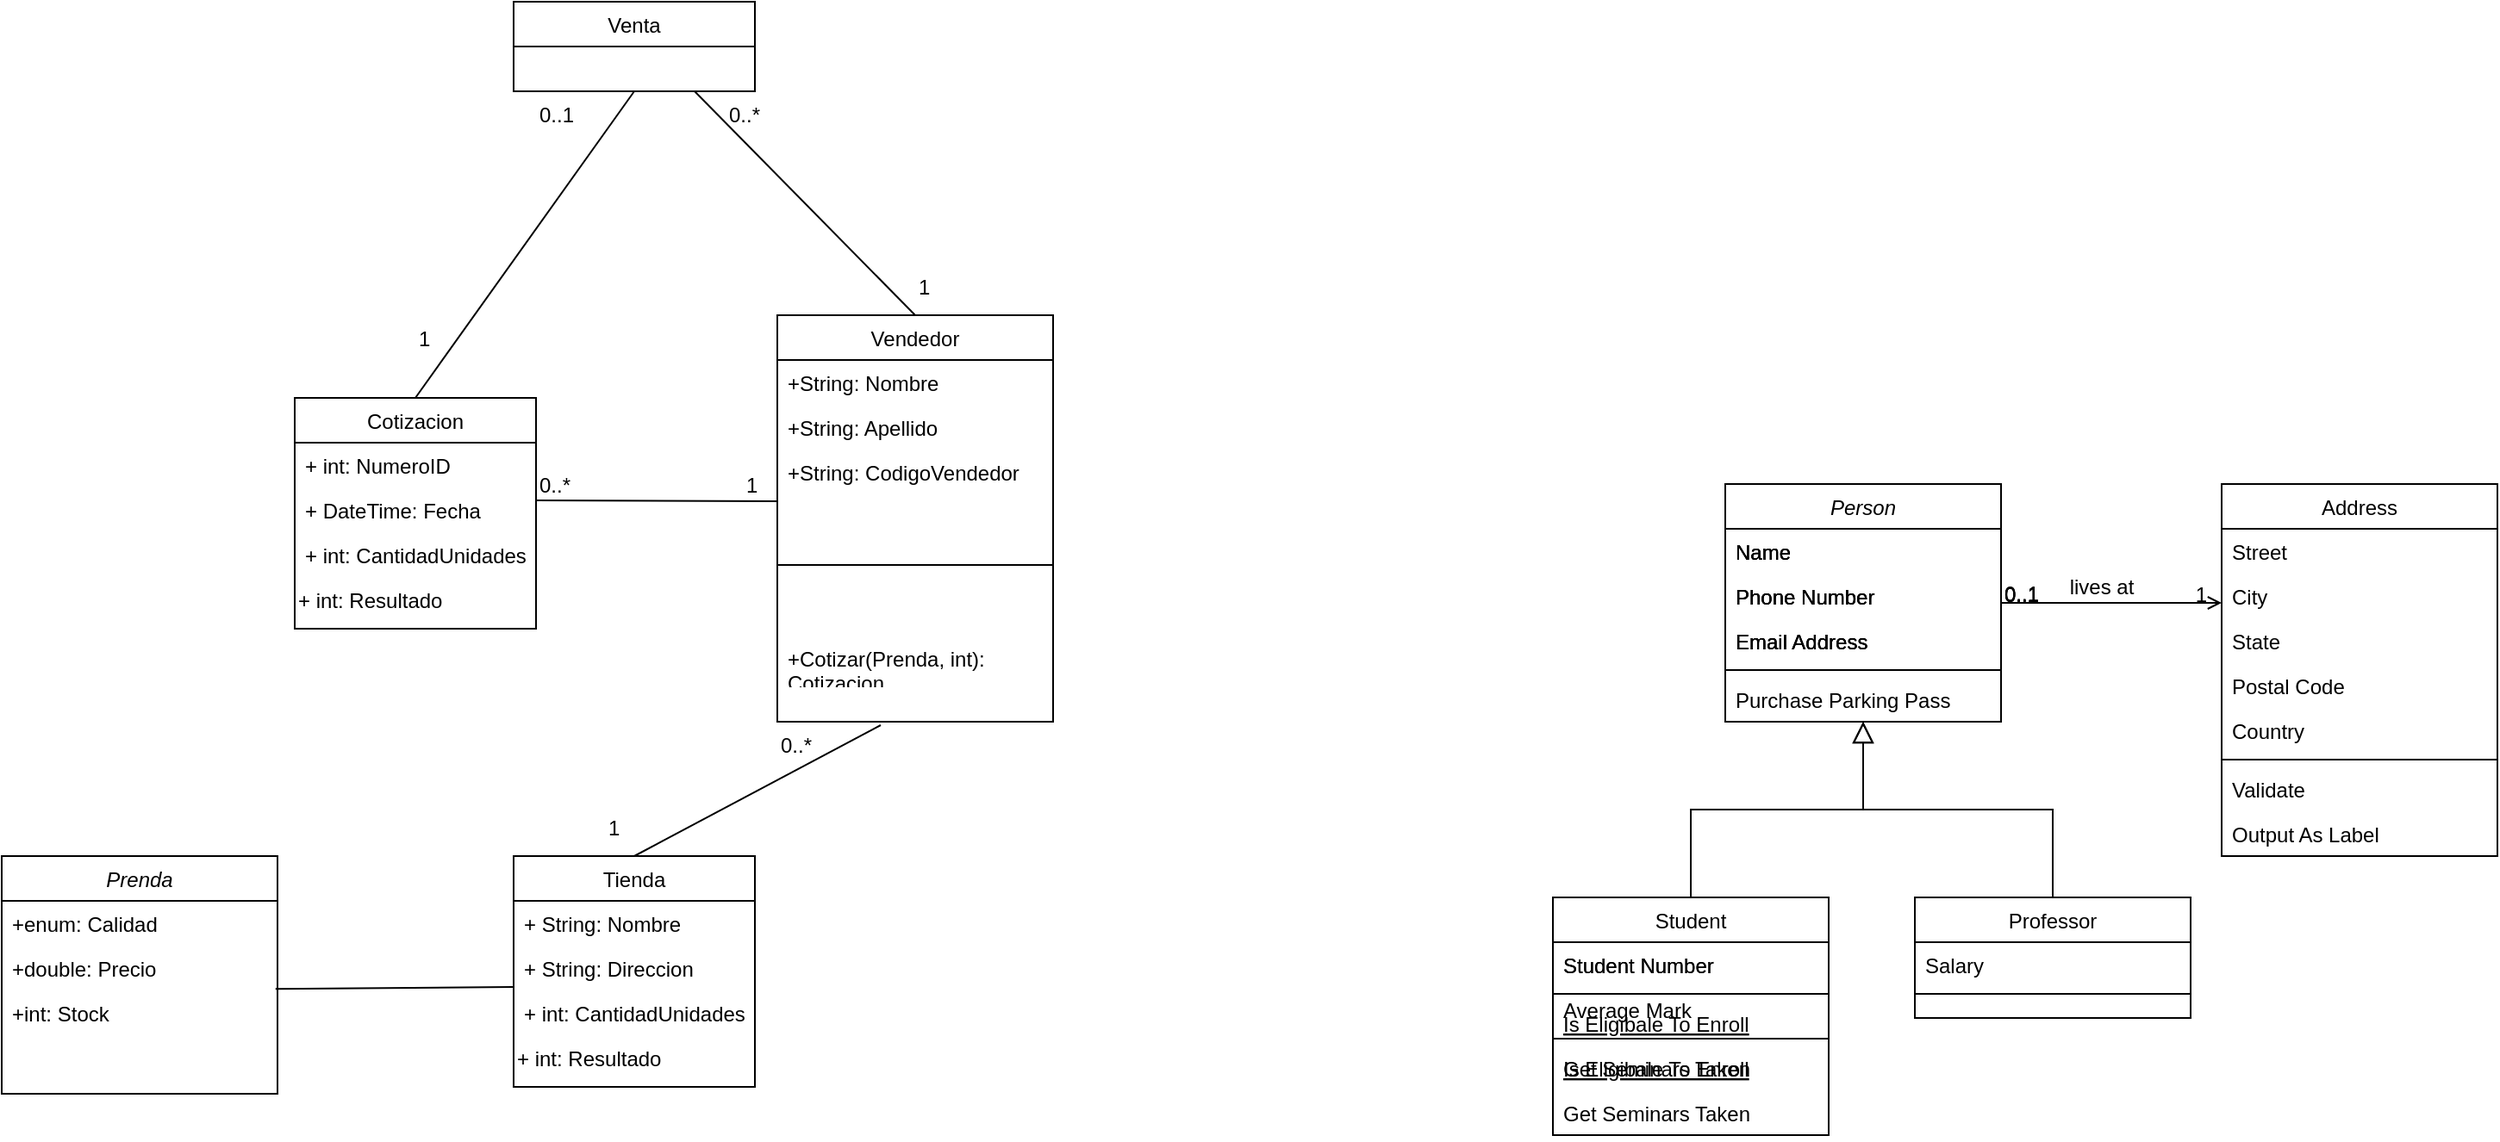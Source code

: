 <mxfile version="14.2.9" type="github">
  <diagram id="C5RBs43oDa-KdzZeNtuy" name="Page-1">
    <mxGraphModel dx="1674" dy="1668" grid="1" gridSize="10" guides="1" tooltips="1" connect="1" arrows="1" fold="1" page="1" pageScale="1" pageWidth="827" pageHeight="1169" math="0" shadow="0">
      <root>
        <mxCell id="WIyWlLk6GJQsqaUBKTNV-0" />
        <mxCell id="WIyWlLk6GJQsqaUBKTNV-1" parent="WIyWlLk6GJQsqaUBKTNV-0" />
        <mxCell id="zkfFHV4jXpPFQw0GAbJ--0" value="Person" style="swimlane;fontStyle=2;align=center;verticalAlign=top;childLayout=stackLayout;horizontal=1;startSize=26;horizontalStack=0;resizeParent=1;resizeLast=0;collapsible=1;marginBottom=0;rounded=0;shadow=0;strokeWidth=1;" parent="WIyWlLk6GJQsqaUBKTNV-1" vertex="1">
          <mxGeometry x="220" y="120" width="160" height="138" as="geometry">
            <mxRectangle x="230" y="140" width="160" height="26" as="alternateBounds" />
          </mxGeometry>
        </mxCell>
        <mxCell id="zkfFHV4jXpPFQw0GAbJ--1" value="Name" style="text;align=left;verticalAlign=top;spacingLeft=4;spacingRight=4;overflow=hidden;rotatable=0;points=[[0,0.5],[1,0.5]];portConstraint=eastwest;" parent="zkfFHV4jXpPFQw0GAbJ--0" vertex="1">
          <mxGeometry y="26" width="160" height="26" as="geometry" />
        </mxCell>
        <mxCell id="zkfFHV4jXpPFQw0GAbJ--2" value="Phone Number" style="text;align=left;verticalAlign=top;spacingLeft=4;spacingRight=4;overflow=hidden;rotatable=0;points=[[0,0.5],[1,0.5]];portConstraint=eastwest;rounded=0;shadow=0;html=0;" parent="zkfFHV4jXpPFQw0GAbJ--0" vertex="1">
          <mxGeometry y="52" width="160" height="26" as="geometry" />
        </mxCell>
        <mxCell id="zkfFHV4jXpPFQw0GAbJ--3" value="Email Address" style="text;align=left;verticalAlign=top;spacingLeft=4;spacingRight=4;overflow=hidden;rotatable=0;points=[[0,0.5],[1,0.5]];portConstraint=eastwest;rounded=0;shadow=0;html=0;" parent="zkfFHV4jXpPFQw0GAbJ--0" vertex="1">
          <mxGeometry y="78" width="160" height="26" as="geometry" />
        </mxCell>
        <mxCell id="zkfFHV4jXpPFQw0GAbJ--4" value="" style="line;html=1;strokeWidth=1;align=left;verticalAlign=middle;spacingTop=-1;spacingLeft=3;spacingRight=3;rotatable=0;labelPosition=right;points=[];portConstraint=eastwest;" parent="zkfFHV4jXpPFQw0GAbJ--0" vertex="1">
          <mxGeometry y="104" width="160" height="8" as="geometry" />
        </mxCell>
        <mxCell id="zkfFHV4jXpPFQw0GAbJ--5" value="Purchase Parking Pass" style="text;align=left;verticalAlign=top;spacingLeft=4;spacingRight=4;overflow=hidden;rotatable=0;points=[[0,0.5],[1,0.5]];portConstraint=eastwest;" parent="zkfFHV4jXpPFQw0GAbJ--0" vertex="1">
          <mxGeometry y="112" width="160" height="26" as="geometry" />
        </mxCell>
        <mxCell id="zkfFHV4jXpPFQw0GAbJ--6" value="Student" style="swimlane;fontStyle=0;align=center;verticalAlign=top;childLayout=stackLayout;horizontal=1;startSize=26;horizontalStack=0;resizeParent=1;resizeLast=0;collapsible=1;marginBottom=0;rounded=0;shadow=0;strokeWidth=1;" parent="WIyWlLk6GJQsqaUBKTNV-1" vertex="1">
          <mxGeometry x="120" y="360" width="160" height="138" as="geometry">
            <mxRectangle x="130" y="380" width="160" height="26" as="alternateBounds" />
          </mxGeometry>
        </mxCell>
        <mxCell id="zkfFHV4jXpPFQw0GAbJ--7" value="Student Number" style="text;align=left;verticalAlign=top;spacingLeft=4;spacingRight=4;overflow=hidden;rotatable=0;points=[[0,0.5],[1,0.5]];portConstraint=eastwest;" parent="zkfFHV4jXpPFQw0GAbJ--6" vertex="1">
          <mxGeometry y="26" width="160" height="26" as="geometry" />
        </mxCell>
        <mxCell id="zkfFHV4jXpPFQw0GAbJ--9" value="" style="line;html=1;strokeWidth=1;align=left;verticalAlign=middle;spacingTop=-1;spacingLeft=3;spacingRight=3;rotatable=0;labelPosition=right;points=[];portConstraint=eastwest;" parent="zkfFHV4jXpPFQw0GAbJ--6" vertex="1">
          <mxGeometry y="52" width="160" height="8" as="geometry" />
        </mxCell>
        <mxCell id="zkfFHV4jXpPFQw0GAbJ--10" value="Is Eligibale To Enroll" style="text;align=left;verticalAlign=top;spacingLeft=4;spacingRight=4;overflow=hidden;rotatable=0;points=[[0,0.5],[1,0.5]];portConstraint=eastwest;fontStyle=4" parent="zkfFHV4jXpPFQw0GAbJ--6" vertex="1">
          <mxGeometry y="60" width="160" height="26" as="geometry" />
        </mxCell>
        <mxCell id="zkfFHV4jXpPFQw0GAbJ--11" value="Get Seminars Taken" style="text;align=left;verticalAlign=top;spacingLeft=4;spacingRight=4;overflow=hidden;rotatable=0;points=[[0,0.5],[1,0.5]];portConstraint=eastwest;" parent="zkfFHV4jXpPFQw0GAbJ--6" vertex="1">
          <mxGeometry y="86" width="160" height="26" as="geometry" />
        </mxCell>
        <mxCell id="zkfFHV4jXpPFQw0GAbJ--12" value="" style="endArrow=block;endSize=10;endFill=0;shadow=0;strokeWidth=1;rounded=0;edgeStyle=elbowEdgeStyle;elbow=vertical;" parent="WIyWlLk6GJQsqaUBKTNV-1" source="zkfFHV4jXpPFQw0GAbJ--6" target="zkfFHV4jXpPFQw0GAbJ--0" edge="1">
          <mxGeometry width="160" relative="1" as="geometry">
            <mxPoint x="200" y="203" as="sourcePoint" />
            <mxPoint x="200" y="203" as="targetPoint" />
          </mxGeometry>
        </mxCell>
        <mxCell id="zkfFHV4jXpPFQw0GAbJ--13" value="Professor" style="swimlane;fontStyle=0;align=center;verticalAlign=top;childLayout=stackLayout;horizontal=1;startSize=26;horizontalStack=0;resizeParent=1;resizeLast=0;collapsible=1;marginBottom=0;rounded=0;shadow=0;strokeWidth=1;" parent="WIyWlLk6GJQsqaUBKTNV-1" vertex="1">
          <mxGeometry x="330" y="360" width="160" height="70" as="geometry">
            <mxRectangle x="340" y="380" width="170" height="26" as="alternateBounds" />
          </mxGeometry>
        </mxCell>
        <mxCell id="zkfFHV4jXpPFQw0GAbJ--14" value="Salary" style="text;align=left;verticalAlign=top;spacingLeft=4;spacingRight=4;overflow=hidden;rotatable=0;points=[[0,0.5],[1,0.5]];portConstraint=eastwest;" parent="zkfFHV4jXpPFQw0GAbJ--13" vertex="1">
          <mxGeometry y="26" width="160" height="26" as="geometry" />
        </mxCell>
        <mxCell id="zkfFHV4jXpPFQw0GAbJ--15" value="" style="line;html=1;strokeWidth=1;align=left;verticalAlign=middle;spacingTop=-1;spacingLeft=3;spacingRight=3;rotatable=0;labelPosition=right;points=[];portConstraint=eastwest;" parent="zkfFHV4jXpPFQw0GAbJ--13" vertex="1">
          <mxGeometry y="52" width="160" height="8" as="geometry" />
        </mxCell>
        <mxCell id="zkfFHV4jXpPFQw0GAbJ--16" value="" style="endArrow=block;endSize=10;endFill=0;shadow=0;strokeWidth=1;rounded=0;edgeStyle=elbowEdgeStyle;elbow=vertical;" parent="WIyWlLk6GJQsqaUBKTNV-1" source="zkfFHV4jXpPFQw0GAbJ--13" target="zkfFHV4jXpPFQw0GAbJ--0" edge="1">
          <mxGeometry width="160" relative="1" as="geometry">
            <mxPoint x="210" y="373" as="sourcePoint" />
            <mxPoint x="310" y="271" as="targetPoint" />
          </mxGeometry>
        </mxCell>
        <mxCell id="zkfFHV4jXpPFQw0GAbJ--17" value="Address" style="swimlane;fontStyle=0;align=center;verticalAlign=top;childLayout=stackLayout;horizontal=1;startSize=26;horizontalStack=0;resizeParent=1;resizeLast=0;collapsible=1;marginBottom=0;rounded=0;shadow=0;strokeWidth=1;" parent="WIyWlLk6GJQsqaUBKTNV-1" vertex="1">
          <mxGeometry x="508" y="120" width="160" height="216" as="geometry">
            <mxRectangle x="550" y="140" width="160" height="26" as="alternateBounds" />
          </mxGeometry>
        </mxCell>
        <mxCell id="zkfFHV4jXpPFQw0GAbJ--18" value="Street" style="text;align=left;verticalAlign=top;spacingLeft=4;spacingRight=4;overflow=hidden;rotatable=0;points=[[0,0.5],[1,0.5]];portConstraint=eastwest;" parent="zkfFHV4jXpPFQw0GAbJ--17" vertex="1">
          <mxGeometry y="26" width="160" height="26" as="geometry" />
        </mxCell>
        <mxCell id="zkfFHV4jXpPFQw0GAbJ--19" value="City" style="text;align=left;verticalAlign=top;spacingLeft=4;spacingRight=4;overflow=hidden;rotatable=0;points=[[0,0.5],[1,0.5]];portConstraint=eastwest;rounded=0;shadow=0;html=0;" parent="zkfFHV4jXpPFQw0GAbJ--17" vertex="1">
          <mxGeometry y="52" width="160" height="26" as="geometry" />
        </mxCell>
        <mxCell id="zkfFHV4jXpPFQw0GAbJ--20" value="State" style="text;align=left;verticalAlign=top;spacingLeft=4;spacingRight=4;overflow=hidden;rotatable=0;points=[[0,0.5],[1,0.5]];portConstraint=eastwest;rounded=0;shadow=0;html=0;" parent="zkfFHV4jXpPFQw0GAbJ--17" vertex="1">
          <mxGeometry y="78" width="160" height="26" as="geometry" />
        </mxCell>
        <mxCell id="zkfFHV4jXpPFQw0GAbJ--21" value="Postal Code" style="text;align=left;verticalAlign=top;spacingLeft=4;spacingRight=4;overflow=hidden;rotatable=0;points=[[0,0.5],[1,0.5]];portConstraint=eastwest;rounded=0;shadow=0;html=0;" parent="zkfFHV4jXpPFQw0GAbJ--17" vertex="1">
          <mxGeometry y="104" width="160" height="26" as="geometry" />
        </mxCell>
        <mxCell id="zkfFHV4jXpPFQw0GAbJ--22" value="Country" style="text;align=left;verticalAlign=top;spacingLeft=4;spacingRight=4;overflow=hidden;rotatable=0;points=[[0,0.5],[1,0.5]];portConstraint=eastwest;rounded=0;shadow=0;html=0;" parent="zkfFHV4jXpPFQw0GAbJ--17" vertex="1">
          <mxGeometry y="130" width="160" height="26" as="geometry" />
        </mxCell>
        <mxCell id="zkfFHV4jXpPFQw0GAbJ--23" value="" style="line;html=1;strokeWidth=1;align=left;verticalAlign=middle;spacingTop=-1;spacingLeft=3;spacingRight=3;rotatable=0;labelPosition=right;points=[];portConstraint=eastwest;" parent="zkfFHV4jXpPFQw0GAbJ--17" vertex="1">
          <mxGeometry y="156" width="160" height="8" as="geometry" />
        </mxCell>
        <mxCell id="zkfFHV4jXpPFQw0GAbJ--24" value="Validate" style="text;align=left;verticalAlign=top;spacingLeft=4;spacingRight=4;overflow=hidden;rotatable=0;points=[[0,0.5],[1,0.5]];portConstraint=eastwest;" parent="zkfFHV4jXpPFQw0GAbJ--17" vertex="1">
          <mxGeometry y="164" width="160" height="26" as="geometry" />
        </mxCell>
        <mxCell id="zkfFHV4jXpPFQw0GAbJ--25" value="Output As Label" style="text;align=left;verticalAlign=top;spacingLeft=4;spacingRight=4;overflow=hidden;rotatable=0;points=[[0,0.5],[1,0.5]];portConstraint=eastwest;" parent="zkfFHV4jXpPFQw0GAbJ--17" vertex="1">
          <mxGeometry y="190" width="160" height="26" as="geometry" />
        </mxCell>
        <mxCell id="zkfFHV4jXpPFQw0GAbJ--26" value="" style="endArrow=open;shadow=0;strokeWidth=1;rounded=0;endFill=1;edgeStyle=elbowEdgeStyle;elbow=vertical;" parent="WIyWlLk6GJQsqaUBKTNV-1" source="zkfFHV4jXpPFQw0GAbJ--0" target="zkfFHV4jXpPFQw0GAbJ--17" edge="1">
          <mxGeometry x="0.5" y="41" relative="1" as="geometry">
            <mxPoint x="380" y="192" as="sourcePoint" />
            <mxPoint x="540" y="192" as="targetPoint" />
            <mxPoint x="-40" y="32" as="offset" />
          </mxGeometry>
        </mxCell>
        <mxCell id="zkfFHV4jXpPFQw0GAbJ--27" value="0..1" style="resizable=0;align=left;verticalAlign=bottom;labelBackgroundColor=none;fontSize=12;" parent="zkfFHV4jXpPFQw0GAbJ--26" connectable="0" vertex="1">
          <mxGeometry x="-1" relative="1" as="geometry">
            <mxPoint y="4" as="offset" />
          </mxGeometry>
        </mxCell>
        <mxCell id="zkfFHV4jXpPFQw0GAbJ--28" value="1" style="resizable=0;align=right;verticalAlign=bottom;labelBackgroundColor=none;fontSize=12;" parent="zkfFHV4jXpPFQw0GAbJ--26" connectable="0" vertex="1">
          <mxGeometry x="1" relative="1" as="geometry">
            <mxPoint x="-7" y="4" as="offset" />
          </mxGeometry>
        </mxCell>
        <mxCell id="zkfFHV4jXpPFQw0GAbJ--29" value="lives at" style="text;html=1;resizable=0;points=[];;align=center;verticalAlign=middle;labelBackgroundColor=none;rounded=0;shadow=0;strokeWidth=1;fontSize=12;" parent="zkfFHV4jXpPFQw0GAbJ--26" vertex="1" connectable="0">
          <mxGeometry x="0.5" y="49" relative="1" as="geometry">
            <mxPoint x="-38" y="40" as="offset" />
          </mxGeometry>
        </mxCell>
        <mxCell id="Ln-clQhh4f39jq3HoBxV-1" value="Prenda" style="swimlane;fontStyle=2;align=center;verticalAlign=top;childLayout=stackLayout;horizontal=1;startSize=26;horizontalStack=0;resizeParent=1;resizeLast=0;collapsible=1;marginBottom=0;rounded=0;shadow=0;strokeWidth=1;" vertex="1" parent="WIyWlLk6GJQsqaUBKTNV-1">
          <mxGeometry x="-780" y="336" width="160" height="138" as="geometry">
            <mxRectangle x="230" y="140" width="160" height="26" as="alternateBounds" />
          </mxGeometry>
        </mxCell>
        <mxCell id="Ln-clQhh4f39jq3HoBxV-2" value="+enum: Calidad" style="text;align=left;verticalAlign=top;spacingLeft=4;spacingRight=4;overflow=hidden;rotatable=0;points=[[0,0.5],[1,0.5]];portConstraint=eastwest;" vertex="1" parent="Ln-clQhh4f39jq3HoBxV-1">
          <mxGeometry y="26" width="160" height="26" as="geometry" />
        </mxCell>
        <mxCell id="Ln-clQhh4f39jq3HoBxV-3" value="+double: Precio" style="text;align=left;verticalAlign=top;spacingLeft=4;spacingRight=4;overflow=hidden;rotatable=0;points=[[0,0.5],[1,0.5]];portConstraint=eastwest;rounded=0;shadow=0;html=0;" vertex="1" parent="Ln-clQhh4f39jq3HoBxV-1">
          <mxGeometry y="52" width="160" height="26" as="geometry" />
        </mxCell>
        <mxCell id="Ln-clQhh4f39jq3HoBxV-4" value="+int: Stock" style="text;align=left;verticalAlign=top;spacingLeft=4;spacingRight=4;overflow=hidden;rotatable=0;points=[[0,0.5],[1,0.5]];portConstraint=eastwest;rounded=0;shadow=0;html=0;" vertex="1" parent="Ln-clQhh4f39jq3HoBxV-1">
          <mxGeometry y="78" width="160" height="26" as="geometry" />
        </mxCell>
        <mxCell id="Ln-clQhh4f39jq3HoBxV-7" value="0..1" style="resizable=0;align=left;verticalAlign=bottom;labelBackgroundColor=none;fontSize=12;" connectable="0" vertex="1" parent="WIyWlLk6GJQsqaUBKTNV-1">
          <mxGeometry x="380" y="193" as="geometry" />
        </mxCell>
        <mxCell id="Ln-clQhh4f39jq3HoBxV-15" value="Student" style="swimlane;fontStyle=0;align=center;verticalAlign=top;childLayout=stackLayout;horizontal=1;startSize=26;horizontalStack=0;resizeParent=1;resizeLast=0;collapsible=1;marginBottom=0;rounded=0;shadow=0;strokeWidth=1;" vertex="1" parent="WIyWlLk6GJQsqaUBKTNV-1">
          <mxGeometry x="120" y="360" width="160" height="138" as="geometry">
            <mxRectangle x="130" y="380" width="160" height="26" as="alternateBounds" />
          </mxGeometry>
        </mxCell>
        <mxCell id="Ln-clQhh4f39jq3HoBxV-16" value="Student Number" style="text;align=left;verticalAlign=top;spacingLeft=4;spacingRight=4;overflow=hidden;rotatable=0;points=[[0,0.5],[1,0.5]];portConstraint=eastwest;" vertex="1" parent="Ln-clQhh4f39jq3HoBxV-15">
          <mxGeometry y="26" width="160" height="26" as="geometry" />
        </mxCell>
        <mxCell id="Ln-clQhh4f39jq3HoBxV-17" value="Average Mark" style="text;align=left;verticalAlign=top;spacingLeft=4;spacingRight=4;overflow=hidden;rotatable=0;points=[[0,0.5],[1,0.5]];portConstraint=eastwest;rounded=0;shadow=0;html=0;" vertex="1" parent="Ln-clQhh4f39jq3HoBxV-15">
          <mxGeometry y="52" width="160" height="26" as="geometry" />
        </mxCell>
        <mxCell id="Ln-clQhh4f39jq3HoBxV-18" value="" style="line;html=1;strokeWidth=1;align=left;verticalAlign=middle;spacingTop=-1;spacingLeft=3;spacingRight=3;rotatable=0;labelPosition=right;points=[];portConstraint=eastwest;" vertex="1" parent="Ln-clQhh4f39jq3HoBxV-15">
          <mxGeometry y="78" width="160" height="8" as="geometry" />
        </mxCell>
        <mxCell id="Ln-clQhh4f39jq3HoBxV-19" value="Is Eligibale To Enroll" style="text;align=left;verticalAlign=top;spacingLeft=4;spacingRight=4;overflow=hidden;rotatable=0;points=[[0,0.5],[1,0.5]];portConstraint=eastwest;fontStyle=4" vertex="1" parent="Ln-clQhh4f39jq3HoBxV-15">
          <mxGeometry y="86" width="160" height="26" as="geometry" />
        </mxCell>
        <mxCell id="Ln-clQhh4f39jq3HoBxV-20" value="Get Seminars Taken" style="text;align=left;verticalAlign=top;spacingLeft=4;spacingRight=4;overflow=hidden;rotatable=0;points=[[0,0.5],[1,0.5]];portConstraint=eastwest;" vertex="1" parent="Ln-clQhh4f39jq3HoBxV-15">
          <mxGeometry y="112" width="160" height="26" as="geometry" />
        </mxCell>
        <mxCell id="Ln-clQhh4f39jq3HoBxV-21" value="Vendedor" style="swimlane;fontStyle=0;align=center;verticalAlign=top;childLayout=stackLayout;horizontal=1;startSize=26;horizontalStack=0;resizeParent=1;resizeLast=0;collapsible=1;marginBottom=0;rounded=0;shadow=0;strokeWidth=1;" vertex="1" parent="WIyWlLk6GJQsqaUBKTNV-1">
          <mxGeometry x="-330" y="22" width="160" height="236" as="geometry">
            <mxRectangle x="-320" y="-40" width="160" height="26" as="alternateBounds" />
          </mxGeometry>
        </mxCell>
        <mxCell id="Ln-clQhh4f39jq3HoBxV-22" value="+String: Nombre" style="text;align=left;verticalAlign=top;spacingLeft=4;spacingRight=4;overflow=hidden;rotatable=0;points=[[0,0.5],[1,0.5]];portConstraint=eastwest;" vertex="1" parent="Ln-clQhh4f39jq3HoBxV-21">
          <mxGeometry y="26" width="160" height="26" as="geometry" />
        </mxCell>
        <mxCell id="Ln-clQhh4f39jq3HoBxV-23" value="+String: Apellido" style="text;align=left;verticalAlign=top;spacingLeft=4;spacingRight=4;overflow=hidden;rotatable=0;points=[[0,0.5],[1,0.5]];portConstraint=eastwest;rounded=0;shadow=0;html=0;" vertex="1" parent="Ln-clQhh4f39jq3HoBxV-21">
          <mxGeometry y="52" width="160" height="26" as="geometry" />
        </mxCell>
        <mxCell id="Ln-clQhh4f39jq3HoBxV-32" value="+String: CodigoVendedor" style="text;align=left;verticalAlign=top;spacingLeft=4;spacingRight=4;overflow=hidden;rotatable=0;points=[[0,0.5],[1,0.5]];portConstraint=eastwest;rounded=0;shadow=0;html=0;" vertex="1" parent="Ln-clQhh4f39jq3HoBxV-21">
          <mxGeometry y="78" width="160" height="26" as="geometry" />
        </mxCell>
        <mxCell id="Ln-clQhh4f39jq3HoBxV-24" value="" style="line;html=1;strokeWidth=1;align=left;verticalAlign=middle;spacingTop=-1;spacingLeft=3;spacingRight=3;rotatable=0;labelPosition=right;points=[];portConstraint=eastwest;" vertex="1" parent="Ln-clQhh4f39jq3HoBxV-21">
          <mxGeometry y="104" width="160" height="82" as="geometry" />
        </mxCell>
        <mxCell id="Ln-clQhh4f39jq3HoBxV-57" value="+Cotizar(Prenda, int):&#xa; Cotizacion" style="text;align=left;verticalAlign=top;spacingLeft=4;spacingRight=4;overflow=hidden;rotatable=0;points=[[0,0.5],[1,0.5]];portConstraint=eastwest;rounded=0;shadow=0;html=0;" vertex="1" parent="Ln-clQhh4f39jq3HoBxV-21">
          <mxGeometry y="186" width="160" height="26" as="geometry" />
        </mxCell>
        <mxCell id="Ln-clQhh4f39jq3HoBxV-27" value="Cotizacion" style="swimlane;fontStyle=0;childLayout=stackLayout;horizontal=1;startSize=26;fillColor=none;horizontalStack=0;resizeParent=1;resizeParentMax=0;resizeLast=0;collapsible=1;marginBottom=0;" vertex="1" parent="WIyWlLk6GJQsqaUBKTNV-1">
          <mxGeometry x="-610" y="70" width="140" height="134" as="geometry" />
        </mxCell>
        <mxCell id="Ln-clQhh4f39jq3HoBxV-28" value="+ int: NumeroID" style="text;strokeColor=none;fillColor=none;align=left;verticalAlign=top;spacingLeft=4;spacingRight=4;overflow=hidden;rotatable=0;points=[[0,0.5],[1,0.5]];portConstraint=eastwest;" vertex="1" parent="Ln-clQhh4f39jq3HoBxV-27">
          <mxGeometry y="26" width="140" height="26" as="geometry" />
        </mxCell>
        <mxCell id="Ln-clQhh4f39jq3HoBxV-29" value="+ DateTime: Fecha" style="text;strokeColor=none;fillColor=none;align=left;verticalAlign=top;spacingLeft=4;spacingRight=4;overflow=hidden;rotatable=0;points=[[0,0.5],[1,0.5]];portConstraint=eastwest;" vertex="1" parent="Ln-clQhh4f39jq3HoBxV-27">
          <mxGeometry y="52" width="140" height="26" as="geometry" />
        </mxCell>
        <mxCell id="Ln-clQhh4f39jq3HoBxV-30" value="+ int: CantidadUnidades" style="text;strokeColor=none;fillColor=none;align=left;verticalAlign=top;spacingLeft=4;spacingRight=4;overflow=hidden;rotatable=0;points=[[0,0.5],[1,0.5]];portConstraint=eastwest;" vertex="1" parent="Ln-clQhh4f39jq3HoBxV-27">
          <mxGeometry y="78" width="140" height="26" as="geometry" />
        </mxCell>
        <mxCell id="Ln-clQhh4f39jq3HoBxV-37" value="+ int: Resultado" style="text;whiteSpace=wrap;html=1;" vertex="1" parent="Ln-clQhh4f39jq3HoBxV-27">
          <mxGeometry y="104" width="140" height="30" as="geometry" />
        </mxCell>
        <mxCell id="Ln-clQhh4f39jq3HoBxV-35" value="0..*" style="text;whiteSpace=wrap;html=1;" vertex="1" parent="WIyWlLk6GJQsqaUBKTNV-1">
          <mxGeometry x="-470" y="107" width="50" height="30" as="geometry" />
        </mxCell>
        <mxCell id="Ln-clQhh4f39jq3HoBxV-36" value="1" style="text;whiteSpace=wrap;html=1;" vertex="1" parent="WIyWlLk6GJQsqaUBKTNV-1">
          <mxGeometry x="-350" y="107" width="50" height="30" as="geometry" />
        </mxCell>
        <mxCell id="Ln-clQhh4f39jq3HoBxV-38" value="Venta" style="swimlane;fontStyle=0;childLayout=stackLayout;horizontal=1;startSize=26;fillColor=none;horizontalStack=0;resizeParent=1;resizeParentMax=0;resizeLast=0;collapsible=1;marginBottom=0;" vertex="1" parent="WIyWlLk6GJQsqaUBKTNV-1">
          <mxGeometry x="-483" y="-160" width="140" height="52" as="geometry" />
        </mxCell>
        <mxCell id="Ln-clQhh4f39jq3HoBxV-45" value="1" style="text;whiteSpace=wrap;html=1;" vertex="1" parent="WIyWlLk6GJQsqaUBKTNV-1">
          <mxGeometry x="-250" y="-8" width="50" height="30" as="geometry" />
        </mxCell>
        <mxCell id="Ln-clQhh4f39jq3HoBxV-46" value="1" style="text;whiteSpace=wrap;html=1;" vertex="1" parent="WIyWlLk6GJQsqaUBKTNV-1">
          <mxGeometry x="-540" y="22" width="50" height="30" as="geometry" />
        </mxCell>
        <mxCell id="Ln-clQhh4f39jq3HoBxV-48" value="0..*" style="text;whiteSpace=wrap;html=1;" vertex="1" parent="WIyWlLk6GJQsqaUBKTNV-1">
          <mxGeometry x="-360" y="-108" width="50" height="30" as="geometry" />
        </mxCell>
        <mxCell id="Ln-clQhh4f39jq3HoBxV-49" value="0..1" style="text;whiteSpace=wrap;html=1;" vertex="1" parent="WIyWlLk6GJQsqaUBKTNV-1">
          <mxGeometry x="-470" y="-108" width="50" height="30" as="geometry" />
        </mxCell>
        <mxCell id="Ln-clQhh4f39jq3HoBxV-52" value="" style="endArrow=none;html=1;entryX=0.5;entryY=1;entryDx=0;entryDy=0;exitX=0.5;exitY=0;exitDx=0;exitDy=0;" edge="1" parent="WIyWlLk6GJQsqaUBKTNV-1" source="Ln-clQhh4f39jq3HoBxV-27" target="Ln-clQhh4f39jq3HoBxV-38">
          <mxGeometry relative="1" as="geometry">
            <mxPoint x="-580" y="-30" as="sourcePoint" />
            <mxPoint x="-420" y="-30" as="targetPoint" />
          </mxGeometry>
        </mxCell>
        <mxCell id="Ln-clQhh4f39jq3HoBxV-55" value="" style="endArrow=none;html=1;exitX=0;exitY=0.75;exitDx=0;exitDy=0;rounded=1;" edge="1" parent="WIyWlLk6GJQsqaUBKTNV-1" source="Ln-clQhh4f39jq3HoBxV-35">
          <mxGeometry relative="1" as="geometry">
            <mxPoint x="-540" y="70" as="sourcePoint" />
            <mxPoint x="-330" y="130" as="targetPoint" />
          </mxGeometry>
        </mxCell>
        <mxCell id="Ln-clQhh4f39jq3HoBxV-56" value="" style="endArrow=none;html=1;exitX=0.75;exitY=1;exitDx=0;exitDy=0;rounded=1;entryX=0;entryY=1;entryDx=0;entryDy=0;" edge="1" parent="WIyWlLk6GJQsqaUBKTNV-1" source="Ln-clQhh4f39jq3HoBxV-38" target="Ln-clQhh4f39jq3HoBxV-45">
          <mxGeometry relative="1" as="geometry">
            <mxPoint x="-405" y="-50" as="sourcePoint" />
            <mxPoint x="-265" y="-49.5" as="targetPoint" />
          </mxGeometry>
        </mxCell>
        <mxCell id="Ln-clQhh4f39jq3HoBxV-58" value="Tienda" style="swimlane;fontStyle=0;childLayout=stackLayout;horizontal=1;startSize=26;fillColor=none;horizontalStack=0;resizeParent=1;resizeParentMax=0;resizeLast=0;collapsible=1;marginBottom=0;" vertex="1" parent="WIyWlLk6GJQsqaUBKTNV-1">
          <mxGeometry x="-483" y="336" width="140" height="134" as="geometry" />
        </mxCell>
        <mxCell id="Ln-clQhh4f39jq3HoBxV-59" value="+ String: Nombre" style="text;strokeColor=none;fillColor=none;align=left;verticalAlign=top;spacingLeft=4;spacingRight=4;overflow=hidden;rotatable=0;points=[[0,0.5],[1,0.5]];portConstraint=eastwest;" vertex="1" parent="Ln-clQhh4f39jq3HoBxV-58">
          <mxGeometry y="26" width="140" height="26" as="geometry" />
        </mxCell>
        <mxCell id="Ln-clQhh4f39jq3HoBxV-60" value="+ String: Direccion" style="text;strokeColor=none;fillColor=none;align=left;verticalAlign=top;spacingLeft=4;spacingRight=4;overflow=hidden;rotatable=0;points=[[0,0.5],[1,0.5]];portConstraint=eastwest;" vertex="1" parent="Ln-clQhh4f39jq3HoBxV-58">
          <mxGeometry y="52" width="140" height="26" as="geometry" />
        </mxCell>
        <mxCell id="Ln-clQhh4f39jq3HoBxV-61" value="+ int: CantidadUnidades" style="text;strokeColor=none;fillColor=none;align=left;verticalAlign=top;spacingLeft=4;spacingRight=4;overflow=hidden;rotatable=0;points=[[0,0.5],[1,0.5]];portConstraint=eastwest;" vertex="1" parent="Ln-clQhh4f39jq3HoBxV-58">
          <mxGeometry y="78" width="140" height="26" as="geometry" />
        </mxCell>
        <mxCell id="Ln-clQhh4f39jq3HoBxV-62" value="+ int: Resultado" style="text;whiteSpace=wrap;html=1;" vertex="1" parent="Ln-clQhh4f39jq3HoBxV-58">
          <mxGeometry y="104" width="140" height="30" as="geometry" />
        </mxCell>
        <mxCell id="Ln-clQhh4f39jq3HoBxV-63" value="" style="endArrow=none;html=1;exitX=0.5;exitY=0;exitDx=0;exitDy=0;rounded=1;" edge="1" parent="WIyWlLk6GJQsqaUBKTNV-1" source="Ln-clQhh4f39jq3HoBxV-58">
          <mxGeometry relative="1" as="geometry">
            <mxPoint x="-413" y="290" as="sourcePoint" />
            <mxPoint x="-270" y="260" as="targetPoint" />
          </mxGeometry>
        </mxCell>
        <mxCell id="Ln-clQhh4f39jq3HoBxV-64" value="0..*" style="text;whiteSpace=wrap;html=1;" vertex="1" parent="WIyWlLk6GJQsqaUBKTNV-1">
          <mxGeometry x="-330" y="258" width="50" height="30" as="geometry" />
        </mxCell>
        <mxCell id="Ln-clQhh4f39jq3HoBxV-65" value="1" style="text;whiteSpace=wrap;html=1;" vertex="1" parent="WIyWlLk6GJQsqaUBKTNV-1">
          <mxGeometry x="-430" y="306" width="50" height="30" as="geometry" />
        </mxCell>
        <mxCell id="Ln-clQhh4f39jq3HoBxV-66" value="Name" style="text;align=left;verticalAlign=top;spacingLeft=4;spacingRight=4;overflow=hidden;rotatable=0;points=[[0,0.5],[1,0.5]];portConstraint=eastwest;" vertex="1" parent="WIyWlLk6GJQsqaUBKTNV-1">
          <mxGeometry x="220" y="146" width="160" height="26" as="geometry" />
        </mxCell>
        <mxCell id="Ln-clQhh4f39jq3HoBxV-67" value="Phone Number" style="text;align=left;verticalAlign=top;spacingLeft=4;spacingRight=4;overflow=hidden;rotatable=0;points=[[0,0.5],[1,0.5]];portConstraint=eastwest;rounded=0;shadow=0;html=0;" vertex="1" parent="WIyWlLk6GJQsqaUBKTNV-1">
          <mxGeometry x="220" y="172" width="160" height="26" as="geometry" />
        </mxCell>
        <mxCell id="Ln-clQhh4f39jq3HoBxV-68" value="Email Address" style="text;align=left;verticalAlign=top;spacingLeft=4;spacingRight=4;overflow=hidden;rotatable=0;points=[[0,0.5],[1,0.5]];portConstraint=eastwest;rounded=0;shadow=0;html=0;" vertex="1" parent="WIyWlLk6GJQsqaUBKTNV-1">
          <mxGeometry x="220" y="198" width="160" height="26" as="geometry" />
        </mxCell>
        <mxCell id="Ln-clQhh4f39jq3HoBxV-69" value="" style="line;html=1;strokeWidth=1;align=left;verticalAlign=middle;spacingTop=-1;spacingLeft=3;spacingRight=3;rotatable=0;labelPosition=right;points=[];portConstraint=eastwest;" vertex="1" parent="WIyWlLk6GJQsqaUBKTNV-1">
          <mxGeometry x="220" y="224" width="160" height="8" as="geometry" />
        </mxCell>
        <mxCell id="Ln-clQhh4f39jq3HoBxV-70" value="0..1" style="resizable=0;align=left;verticalAlign=bottom;labelBackgroundColor=none;fontSize=12;" connectable="0" vertex="1" parent="WIyWlLk6GJQsqaUBKTNV-1">
          <mxGeometry x="380" y="192.471" as="geometry" />
        </mxCell>
        <mxCell id="Ln-clQhh4f39jq3HoBxV-71" value="Name" style="text;align=left;verticalAlign=top;spacingLeft=4;spacingRight=4;overflow=hidden;rotatable=0;points=[[0,0.5],[1,0.5]];portConstraint=eastwest;" vertex="1" parent="WIyWlLk6GJQsqaUBKTNV-1">
          <mxGeometry x="220" y="146" width="160" height="26" as="geometry" />
        </mxCell>
        <mxCell id="Ln-clQhh4f39jq3HoBxV-72" value="Phone Number" style="text;align=left;verticalAlign=top;spacingLeft=4;spacingRight=4;overflow=hidden;rotatable=0;points=[[0,0.5],[1,0.5]];portConstraint=eastwest;rounded=0;shadow=0;html=0;" vertex="1" parent="WIyWlLk6GJQsqaUBKTNV-1">
          <mxGeometry x="220" y="172" width="160" height="26" as="geometry" />
        </mxCell>
        <mxCell id="Ln-clQhh4f39jq3HoBxV-73" value="Email Address" style="text;align=left;verticalAlign=top;spacingLeft=4;spacingRight=4;overflow=hidden;rotatable=0;points=[[0,0.5],[1,0.5]];portConstraint=eastwest;rounded=0;shadow=0;html=0;" vertex="1" parent="WIyWlLk6GJQsqaUBKTNV-1">
          <mxGeometry x="220" y="198" width="160" height="26" as="geometry" />
        </mxCell>
        <mxCell id="Ln-clQhh4f39jq3HoBxV-74" value="" style="line;html=1;strokeWidth=1;align=left;verticalAlign=middle;spacingTop=-1;spacingLeft=3;spacingRight=3;rotatable=0;labelPosition=right;points=[];portConstraint=eastwest;" vertex="1" parent="WIyWlLk6GJQsqaUBKTNV-1">
          <mxGeometry x="220" y="224" width="160" height="8" as="geometry" />
        </mxCell>
        <mxCell id="Ln-clQhh4f39jq3HoBxV-75" value="0..1" style="resizable=0;align=left;verticalAlign=bottom;labelBackgroundColor=none;fontSize=12;" connectable="0" vertex="1" parent="WIyWlLk6GJQsqaUBKTNV-1">
          <mxGeometry x="380" y="193" as="geometry" />
        </mxCell>
        <mxCell id="Ln-clQhh4f39jq3HoBxV-76" value="" style="endArrow=none;html=1;rounded=1;exitX=0.993;exitY=-0.032;exitDx=0;exitDy=0;exitPerimeter=0;entryX=-0.003;entryY=0.923;entryDx=0;entryDy=0;entryPerimeter=0;" edge="1" parent="WIyWlLk6GJQsqaUBKTNV-1" source="Ln-clQhh4f39jq3HoBxV-4" target="Ln-clQhh4f39jq3HoBxV-60">
          <mxGeometry relative="1" as="geometry">
            <mxPoint x="-610" y="416" as="sourcePoint" />
            <mxPoint x="-480" y="416" as="targetPoint" />
          </mxGeometry>
        </mxCell>
      </root>
    </mxGraphModel>
  </diagram>
</mxfile>
